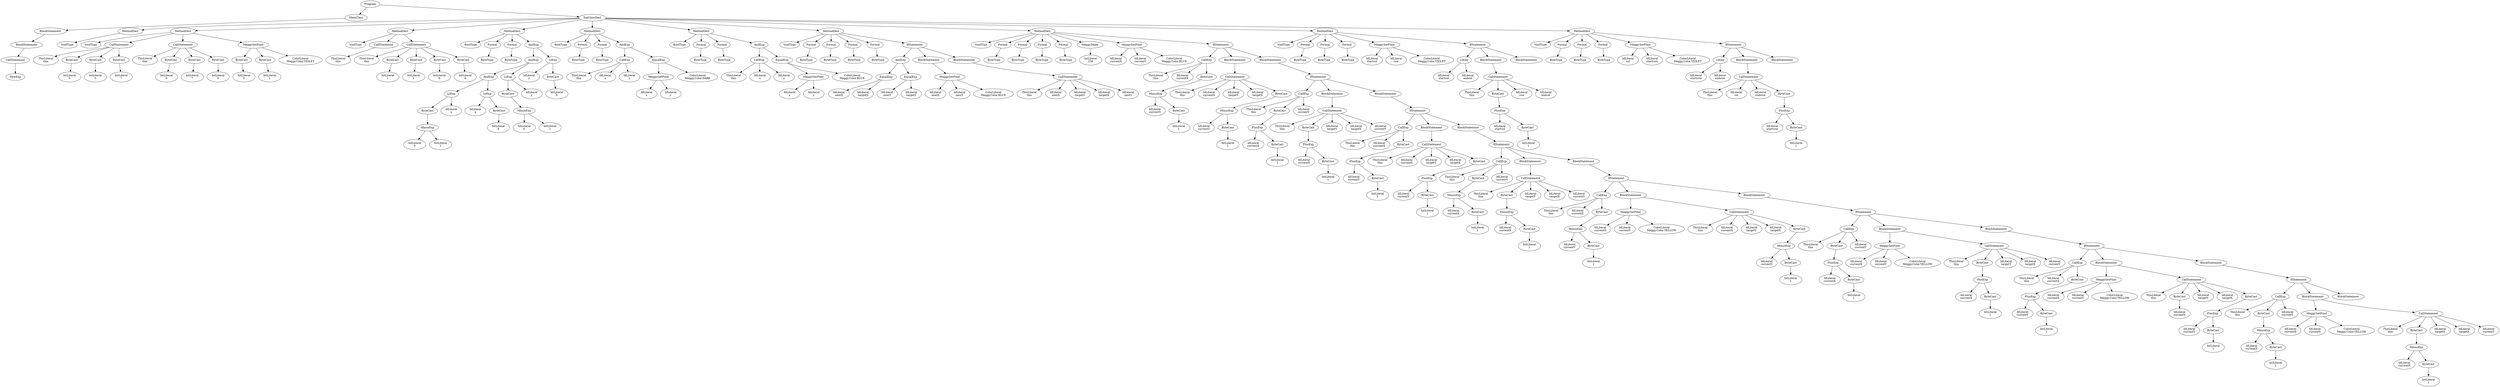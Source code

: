 digraph ASTGraph {
0 [ label="Program" ];
1 [ label="MainClass" ];
0 -> 1
2 [ label="BlockStatement" ];
1 -> 2
3 [ label="BlockStatement" ];
2 -> 3
4 [ label="CallStatement" ];
3 -> 4
5 [ label="NewExp" ];
4 -> 5
6 [ label="TopClassDecl" ];
0 -> 6
7 [ label="MethodDecl" ];
6 -> 7
8 [ label="VoidType" ];
7 -> 8
9 [ label="MethodDecl" ];
6 -> 9
10 [ label="VoidType" ];
9 -> 10
11 [ label="CallStatement" ];
9 -> 11
12 [ label="ThisLiteral\nthis" ];
11 -> 12
13 [ label="ByteCast" ];
11 -> 13
14 [ label="IntLiteral\n0" ];
13 -> 14
15 [ label="ByteCast" ];
11 -> 15
16 [ label="IntLiteral\n0" ];
15 -> 16
17 [ label="ByteCast" ];
11 -> 17
18 [ label="IntLiteral\n7" ];
17 -> 18
19 [ label="CallStatement" ];
9 -> 19
20 [ label="ThisLiteral\nthis" ];
19 -> 20
21 [ label="ByteCast" ];
19 -> 21
22 [ label="IntLiteral\n0" ];
21 -> 22
23 [ label="ByteCast" ];
19 -> 23
24 [ label="IntLiteral\n7" ];
23 -> 24
25 [ label="ByteCast" ];
19 -> 25
26 [ label="IntLiteral\n0" ];
25 -> 26
27 [ label="MeggySetPixel" ];
9 -> 27
28 [ label="ByteCast" ];
27 -> 28
29 [ label="IntLiteral\n5" ];
28 -> 29
30 [ label="ByteCast" ];
27 -> 30
31 [ label="IntLiteral\n1" ];
30 -> 31
32 [ label="ColorLiteral\nMeggy.Color.VIOLET" ];
27 -> 32
33 [ label="MethodDecl" ];
6 -> 33
34 [ label="VoidType" ];
33 -> 34
35 [ label="CallStatement" ];
33 -> 35
36 [ label="ThisLiteral\nthis" ];
35 -> 36
37 [ label="CallStatement" ];
33 -> 37
38 [ label="ThisLiteral\nthis" ];
37 -> 38
39 [ label="ByteCast" ];
37 -> 39
40 [ label="IntLiteral\n1" ];
39 -> 40
41 [ label="ByteCast" ];
37 -> 41
42 [ label="IntLiteral\n1" ];
41 -> 42
43 [ label="ByteCast" ];
37 -> 43
44 [ label="IntLiteral\n6" ];
43 -> 44
45 [ label="ByteCast" ];
37 -> 45
46 [ label="IntLiteral\n6" ];
45 -> 46
47 [ label="MethodDecl" ];
6 -> 47
48 [ label="BoolType" ];
47 -> 48
49 [ label="Formal" ];
47 -> 49
50 [ label="ByteType" ];
49 -> 50
51 [ label="Formal" ];
47 -> 51
52 [ label="ByteType" ];
51 -> 52
53 [ label="AndExp" ];
47 -> 53
54 [ label="AndExp" ];
53 -> 54
55 [ label="AndExp" ];
54 -> 55
56 [ label="LtExp" ];
55 -> 56
57 [ label="ByteCast" ];
56 -> 57
58 [ label="MinusExp" ];
57 -> 58
59 [ label="IntLiteral\n0" ];
58 -> 59
60 [ label="IntLiteral\n1" ];
58 -> 60
61 [ label="IdLiteral\nx" ];
56 -> 61
62 [ label="LtExp" ];
55 -> 62
63 [ label="IdLiteral\nx" ];
62 -> 63
64 [ label="ByteCast" ];
62 -> 64
65 [ label="IntLiteral\n8" ];
64 -> 65
66 [ label="LtExp" ];
54 -> 66
67 [ label="ByteCast" ];
66 -> 67
68 [ label="MinusExp" ];
67 -> 68
69 [ label="IntLiteral\n0" ];
68 -> 69
70 [ label="IntLiteral\n1" ];
68 -> 70
71 [ label="IdLiteral\ny" ];
66 -> 71
72 [ label="LtExp" ];
53 -> 72
73 [ label="IdLiteral\ny" ];
72 -> 73
74 [ label="ByteCast" ];
72 -> 74
75 [ label="IntLiteral\n8" ];
74 -> 75
76 [ label="MethodDecl" ];
6 -> 76
77 [ label="BoolType" ];
76 -> 77
78 [ label="Formal" ];
76 -> 78
79 [ label="ByteType" ];
78 -> 79
80 [ label="Formal" ];
76 -> 80
81 [ label="ByteType" ];
80 -> 81
82 [ label="AndExp" ];
76 -> 82
83 [ label="CallExp" ];
82 -> 83
84 [ label="ThisLiteral\nthis" ];
83 -> 84
85 [ label="IdLiteral\nx" ];
83 -> 85
86 [ label="IdLiteral\ny" ];
83 -> 86
87 [ label="EqualExp" ];
82 -> 87
88 [ label="MeggyGetPixel" ];
87 -> 88
89 [ label="IdLiteral\nx" ];
88 -> 89
90 [ label="IdLiteral\ny" ];
88 -> 90
91 [ label="ColorLiteral\nMeggy.Color.DARK" ];
87 -> 91
92 [ label="MethodDecl" ];
6 -> 92
93 [ label="BoolType" ];
92 -> 93
94 [ label="Formal" ];
92 -> 94
95 [ label="ByteType" ];
94 -> 95
96 [ label="Formal" ];
92 -> 96
97 [ label="ByteType" ];
96 -> 97
98 [ label="AndExp" ];
92 -> 98
99 [ label="CallExp" ];
98 -> 99
100 [ label="ThisLiteral\nthis" ];
99 -> 100
101 [ label="IdLiteral\nx" ];
99 -> 101
102 [ label="IdLiteral\ny" ];
99 -> 102
103 [ label="EqualExp" ];
98 -> 103
104 [ label="MeggyGetPixel" ];
103 -> 104
105 [ label="IdLiteral\nx" ];
104 -> 105
106 [ label="IdLiteral\ny" ];
104 -> 106
107 [ label="ColorLiteral\nMeggy.Color.BLUE" ];
103 -> 107
108 [ label="MethodDecl" ];
6 -> 108
109 [ label="VoidType" ];
108 -> 109
110 [ label="Formal" ];
108 -> 110
111 [ label="ByteType" ];
110 -> 111
112 [ label="Formal" ];
108 -> 112
113 [ label="ByteType" ];
112 -> 113
114 [ label="Formal" ];
108 -> 114
115 [ label="ByteType" ];
114 -> 115
116 [ label="Formal" ];
108 -> 116
117 [ label="ByteType" ];
116 -> 117
118 [ label="IfStatement" ];
108 -> 118
119 [ label="AndExp" ];
118 -> 119
120 [ label="EqualExp" ];
119 -> 120
121 [ label="IdLiteral\nnextX" ];
120 -> 121
122 [ label="IdLiteral\ntargetX" ];
120 -> 122
123 [ label="EqualExp" ];
119 -> 123
124 [ label="IdLiteral\nnextY" ];
123 -> 124
125 [ label="IdLiteral\ntargetY" ];
123 -> 125
126 [ label="BlockStatement" ];
118 -> 126
127 [ label="MeggySetPixel" ];
126 -> 127
128 [ label="IdLiteral\nnextX" ];
127 -> 128
129 [ label="IdLiteral\nnextY" ];
127 -> 129
130 [ label="ColorLiteral\nMeggy.Color.BLUE" ];
127 -> 130
131 [ label="BlockStatement" ];
118 -> 131
132 [ label="CallStatement" ];
131 -> 132
133 [ label="ThisLiteral\nthis" ];
132 -> 133
134 [ label="IdLiteral\nnextX" ];
132 -> 134
135 [ label="IdLiteral\ntargetY" ];
132 -> 135
136 [ label="IdLiteral\ntargetX" ];
132 -> 136
137 [ label="IdLiteral\nnextY" ];
132 -> 137
138 [ label="MethodDecl" ];
6 -> 138
139 [ label="VoidType" ];
138 -> 139
140 [ label="Formal" ];
138 -> 140
141 [ label="ByteType" ];
140 -> 141
142 [ label="Formal" ];
138 -> 142
143 [ label="ByteType" ];
142 -> 143
144 [ label="Formal" ];
138 -> 144
145 [ label="ByteType" ];
144 -> 145
146 [ label="Formal" ];
138 -> 146
147 [ label="ByteType" ];
146 -> 147
148 [ label="MeggyDelay" ];
138 -> 148
149 [ label="IntLiteral\n256" ];
148 -> 149
150 [ label="MeggySetPixel" ];
138 -> 150
151 [ label="IdLiteral\ncurrentX" ];
150 -> 151
152 [ label="IdLiteral\ncurrentY" ];
150 -> 152
153 [ label="ColorLiteral\nMeggy.Color.BLUE" ];
150 -> 153
154 [ label="IfStatement" ];
138 -> 154
155 [ label="CallExp" ];
154 -> 155
156 [ label="ThisLiteral\nthis" ];
155 -> 156
157 [ label="IdLiteral\ncurrentX" ];
155 -> 157
158 [ label="ByteCast" ];
155 -> 158
159 [ label="MinusExp" ];
158 -> 159
160 [ label="IdLiteral\ncurrentY" ];
159 -> 160
161 [ label="ByteCast" ];
159 -> 161
162 [ label="IntLiteral\n1" ];
161 -> 162
163 [ label="BlockStatement" ];
154 -> 163
164 [ label="CallStatement" ];
163 -> 164
165 [ label="ThisLiteral\nthis" ];
164 -> 165
166 [ label="IdLiteral\ncurrentX" ];
164 -> 166
167 [ label="IdLiteral\ntargetY" ];
164 -> 167
168 [ label="IdLiteral\ntargetX" ];
164 -> 168
169 [ label="ByteCast" ];
164 -> 169
170 [ label="MinusExp" ];
169 -> 170
171 [ label="IdLiteral\ncurrentY" ];
170 -> 171
172 [ label="ByteCast" ];
170 -> 172
173 [ label="IntLiteral\n1" ];
172 -> 173
174 [ label="BlockStatement" ];
154 -> 174
175 [ label="IfStatement" ];
174 -> 175
176 [ label="CallExp" ];
175 -> 176
177 [ label="ThisLiteral\nthis" ];
176 -> 177
178 [ label="ByteCast" ];
176 -> 178
179 [ label="PlusExp" ];
178 -> 179
180 [ label="IdLiteral\ncurrentX" ];
179 -> 180
181 [ label="ByteCast" ];
179 -> 181
182 [ label="IntLiteral\n1" ];
181 -> 182
183 [ label="IdLiteral\ncurrentY" ];
176 -> 183
184 [ label="BlockStatement" ];
175 -> 184
185 [ label="CallStatement" ];
184 -> 185
186 [ label="ThisLiteral\nthis" ];
185 -> 186
187 [ label="ByteCast" ];
185 -> 187
188 [ label="PlusExp" ];
187 -> 188
189 [ label="IdLiteral\ncurrentX" ];
188 -> 189
190 [ label="ByteCast" ];
188 -> 190
191 [ label="IntLiteral\n1" ];
190 -> 191
192 [ label="IdLiteral\ntargetY" ];
185 -> 192
193 [ label="IdLiteral\ntargetX" ];
185 -> 193
194 [ label="IdLiteral\ncurrentY" ];
185 -> 194
195 [ label="BlockStatement" ];
175 -> 195
196 [ label="IfStatement" ];
195 -> 196
197 [ label="CallExp" ];
196 -> 197
198 [ label="ThisLiteral\nthis" ];
197 -> 198
199 [ label="IdLiteral\ncurrentX" ];
197 -> 199
200 [ label="ByteCast" ];
197 -> 200
201 [ label="PlusExp" ];
200 -> 201
202 [ label="IdLiteral\ncurrentY" ];
201 -> 202
203 [ label="ByteCast" ];
201 -> 203
204 [ label="IntLiteral\n1" ];
203 -> 204
205 [ label="BlockStatement" ];
196 -> 205
206 [ label="CallStatement" ];
205 -> 206
207 [ label="ThisLiteral\nthis" ];
206 -> 207
208 [ label="IdLiteral\ncurrentX" ];
206 -> 208
209 [ label="IdLiteral\ntargetY" ];
206 -> 209
210 [ label="IdLiteral\ntargetX" ];
206 -> 210
211 [ label="ByteCast" ];
206 -> 211
212 [ label="PlusExp" ];
211 -> 212
213 [ label="IdLiteral\ncurrentY" ];
212 -> 213
214 [ label="ByteCast" ];
212 -> 214
215 [ label="IntLiteral\n1" ];
214 -> 215
216 [ label="BlockStatement" ];
196 -> 216
217 [ label="IfStatement" ];
216 -> 217
218 [ label="CallExp" ];
217 -> 218
219 [ label="ThisLiteral\nthis" ];
218 -> 219
220 [ label="ByteCast" ];
218 -> 220
221 [ label="MinusExp" ];
220 -> 221
222 [ label="IdLiteral\ncurrentX" ];
221 -> 222
223 [ label="ByteCast" ];
221 -> 223
224 [ label="IntLiteral\n1" ];
223 -> 224
225 [ label="IdLiteral\ncurrentY" ];
218 -> 225
226 [ label="BlockStatement" ];
217 -> 226
227 [ label="CallStatement" ];
226 -> 227
228 [ label="ThisLiteral\nthis" ];
227 -> 228
229 [ label="ByteCast" ];
227 -> 229
230 [ label="MinusExp" ];
229 -> 230
231 [ label="IdLiteral\ncurrentX" ];
230 -> 231
232 [ label="ByteCast" ];
230 -> 232
233 [ label="IntLiteral\n1" ];
232 -> 233
234 [ label="IdLiteral\ntargetY" ];
227 -> 234
235 [ label="IdLiteral\ntargetX" ];
227 -> 235
236 [ label="IdLiteral\ncurrentY" ];
227 -> 236
237 [ label="BlockStatement" ];
217 -> 237
238 [ label="IfStatement" ];
237 -> 238
239 [ label="CallExp" ];
238 -> 239
240 [ label="ThisLiteral\nthis" ];
239 -> 240
241 [ label="IdLiteral\ncurrentX" ];
239 -> 241
242 [ label="ByteCast" ];
239 -> 242
243 [ label="MinusExp" ];
242 -> 243
244 [ label="IdLiteral\ncurrentY" ];
243 -> 244
245 [ label="ByteCast" ];
243 -> 245
246 [ label="IntLiteral\n1" ];
245 -> 246
247 [ label="BlockStatement" ];
238 -> 247
248 [ label="MeggySetPixel" ];
247 -> 248
249 [ label="IdLiteral\ncurrentX" ];
248 -> 249
250 [ label="IdLiteral\ncurrentY" ];
248 -> 250
251 [ label="ColorLiteral\nMeggy.Color.YELLOW" ];
248 -> 251
252 [ label="CallStatement" ];
247 -> 252
253 [ label="ThisLiteral\nthis" ];
252 -> 253
254 [ label="IdLiteral\ncurrentX" ];
252 -> 254
255 [ label="IdLiteral\ntargetY" ];
252 -> 255
256 [ label="IdLiteral\ntargetX" ];
252 -> 256
257 [ label="ByteCast" ];
252 -> 257
258 [ label="MinusExp" ];
257 -> 258
259 [ label="IdLiteral\ncurrentY" ];
258 -> 259
260 [ label="ByteCast" ];
258 -> 260
261 [ label="IntLiteral\n1" ];
260 -> 261
262 [ label="BlockStatement" ];
238 -> 262
263 [ label="IfStatement" ];
262 -> 263
264 [ label="CallExp" ];
263 -> 264
265 [ label="ThisLiteral\nthis" ];
264 -> 265
266 [ label="ByteCast" ];
264 -> 266
267 [ label="PlusExp" ];
266 -> 267
268 [ label="IdLiteral\ncurrentX" ];
267 -> 268
269 [ label="ByteCast" ];
267 -> 269
270 [ label="IntLiteral\n1" ];
269 -> 270
271 [ label="IdLiteral\ncurrentY" ];
264 -> 271
272 [ label="BlockStatement" ];
263 -> 272
273 [ label="MeggySetPixel" ];
272 -> 273
274 [ label="IdLiteral\ncurrentX" ];
273 -> 274
275 [ label="IdLiteral\ncurrentY" ];
273 -> 275
276 [ label="ColorLiteral\nMeggy.Color.YELLOW" ];
273 -> 276
277 [ label="CallStatement" ];
272 -> 277
278 [ label="ThisLiteral\nthis" ];
277 -> 278
279 [ label="ByteCast" ];
277 -> 279
280 [ label="PlusExp" ];
279 -> 280
281 [ label="IdLiteral\ncurrentX" ];
280 -> 281
282 [ label="ByteCast" ];
280 -> 282
283 [ label="IntLiteral\n1" ];
282 -> 283
284 [ label="IdLiteral\ntargetY" ];
277 -> 284
285 [ label="IdLiteral\ntargetX" ];
277 -> 285
286 [ label="IdLiteral\ncurrentY" ];
277 -> 286
287 [ label="BlockStatement" ];
263 -> 287
288 [ label="IfStatement" ];
287 -> 288
289 [ label="CallExp" ];
288 -> 289
290 [ label="ThisLiteral\nthis" ];
289 -> 290
291 [ label="IdLiteral\ncurrentX" ];
289 -> 291
292 [ label="ByteCast" ];
289 -> 292
293 [ label="PlusExp" ];
292 -> 293
294 [ label="IdLiteral\ncurrentY" ];
293 -> 294
295 [ label="ByteCast" ];
293 -> 295
296 [ label="IntLiteral\n1" ];
295 -> 296
297 [ label="BlockStatement" ];
288 -> 297
298 [ label="MeggySetPixel" ];
297 -> 298
299 [ label="IdLiteral\ncurrentX" ];
298 -> 299
300 [ label="IdLiteral\ncurrentY" ];
298 -> 300
301 [ label="ColorLiteral\nMeggy.Color.YELLOW" ];
298 -> 301
302 [ label="CallStatement" ];
297 -> 302
303 [ label="ThisLiteral\nthis" ];
302 -> 303
304 [ label="ByteCast" ];
302 -> 304
305 [ label="IdLiteral\ncurrentX" ];
304 -> 305
306 [ label="IdLiteral\ntargetY" ];
302 -> 306
307 [ label="IdLiteral\ntargetX" ];
302 -> 307
308 [ label="ByteCast" ];
302 -> 308
309 [ label="PlusExp" ];
308 -> 309
310 [ label="IdLiteral\ncurrentY" ];
309 -> 310
311 [ label="ByteCast" ];
309 -> 311
312 [ label="IntLiteral\n1" ];
311 -> 312
313 [ label="BlockStatement" ];
288 -> 313
314 [ label="IfStatement" ];
313 -> 314
315 [ label="CallExp" ];
314 -> 315
316 [ label="ThisLiteral\nthis" ];
315 -> 316
317 [ label="ByteCast" ];
315 -> 317
318 [ label="MinusExp" ];
317 -> 318
319 [ label="IdLiteral\ncurrentX" ];
318 -> 319
320 [ label="ByteCast" ];
318 -> 320
321 [ label="IntLiteral\n1" ];
320 -> 321
322 [ label="IdLiteral\ncurrentY" ];
315 -> 322
323 [ label="BlockStatement" ];
314 -> 323
324 [ label="MeggySetPixel" ];
323 -> 324
325 [ label="IdLiteral\ncurrentX" ];
324 -> 325
326 [ label="IdLiteral\ncurrentY" ];
324 -> 326
327 [ label="ColorLiteral\nMeggy.Color.YELLOW" ];
324 -> 327
328 [ label="CallStatement" ];
323 -> 328
329 [ label="ThisLiteral\nthis" ];
328 -> 329
330 [ label="ByteCast" ];
328 -> 330
331 [ label="MinusExp" ];
330 -> 331
332 [ label="IdLiteral\ncurrentX" ];
331 -> 332
333 [ label="ByteCast" ];
331 -> 333
334 [ label="IntLiteral\n1" ];
333 -> 334
335 [ label="IdLiteral\ntargetY" ];
328 -> 335
336 [ label="IdLiteral\ntargetX" ];
328 -> 336
337 [ label="IdLiteral\ncurrentY" ];
328 -> 337
338 [ label="BlockStatement" ];
314 -> 338
339 [ label="MethodDecl" ];
6 -> 339
340 [ label="VoidType" ];
339 -> 340
341 [ label="Formal" ];
339 -> 341
342 [ label="ByteType" ];
341 -> 342
343 [ label="Formal" ];
339 -> 343
344 [ label="ByteType" ];
343 -> 344
345 [ label="Formal" ];
339 -> 345
346 [ label="ByteType" ];
345 -> 346
347 [ label="MeggySetPixel" ];
339 -> 347
348 [ label="IdLiteral\nstartcol" ];
347 -> 348
349 [ label="IdLiteral\nrow" ];
347 -> 349
350 [ label="ColorLiteral\nMeggy.Color.VIOLET" ];
347 -> 350
351 [ label="IfStatement" ];
339 -> 351
352 [ label="LtExp" ];
351 -> 352
353 [ label="IdLiteral\nstartcol" ];
352 -> 353
354 [ label="IdLiteral\nendcol" ];
352 -> 354
355 [ label="BlockStatement" ];
351 -> 355
356 [ label="CallStatement" ];
355 -> 356
357 [ label="ThisLiteral\nthis" ];
356 -> 357
358 [ label="ByteCast" ];
356 -> 358
359 [ label="PlusExp" ];
358 -> 359
360 [ label="IdLiteral\nstartcol" ];
359 -> 360
361 [ label="ByteCast" ];
359 -> 361
362 [ label="IntLiteral\n1" ];
361 -> 362
363 [ label="IdLiteral\nrow" ];
356 -> 363
364 [ label="IdLiteral\nendcol" ];
356 -> 364
365 [ label="BlockStatement" ];
351 -> 365
366 [ label="MethodDecl" ];
6 -> 366
367 [ label="VoidType" ];
366 -> 367
368 [ label="Formal" ];
366 -> 368
369 [ label="ByteType" ];
368 -> 369
370 [ label="Formal" ];
366 -> 370
371 [ label="ByteType" ];
370 -> 371
372 [ label="Formal" ];
366 -> 372
373 [ label="ByteType" ];
372 -> 373
374 [ label="MeggySetPixel" ];
366 -> 374
375 [ label="IdLiteral\ncol" ];
374 -> 375
376 [ label="IdLiteral\nstartrow" ];
374 -> 376
377 [ label="ColorLiteral\nMeggy.Color.VIOLET" ];
374 -> 377
378 [ label="IfStatement" ];
366 -> 378
379 [ label="LtExp" ];
378 -> 379
380 [ label="IdLiteral\nstartrow" ];
379 -> 380
381 [ label="IdLiteral\nendrow" ];
379 -> 381
382 [ label="BlockStatement" ];
378 -> 382
383 [ label="CallStatement" ];
382 -> 383
384 [ label="ThisLiteral\nthis" ];
383 -> 384
385 [ label="IdLiteral\ncol" ];
383 -> 385
386 [ label="IdLiteral\nendrow" ];
383 -> 386
387 [ label="ByteCast" ];
383 -> 387
388 [ label="PlusExp" ];
387 -> 388
389 [ label="IdLiteral\nstartrow" ];
388 -> 389
390 [ label="ByteCast" ];
388 -> 390
391 [ label="IntLiteral\n1" ];
390 -> 391
392 [ label="BlockStatement" ];
378 -> 392
}
